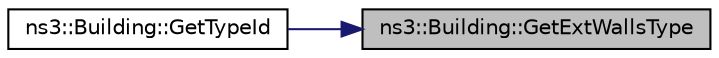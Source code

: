digraph "ns3::Building::GetExtWallsType"
{
 // LATEX_PDF_SIZE
  edge [fontname="Helvetica",fontsize="10",labelfontname="Helvetica",labelfontsize="10"];
  node [fontname="Helvetica",fontsize="10",shape=record];
  rankdir="RL";
  Node1 [label="ns3::Building::GetExtWallsType",height=0.2,width=0.4,color="black", fillcolor="grey75", style="filled", fontcolor="black",tooltip=" "];
  Node1 -> Node2 [dir="back",color="midnightblue",fontsize="10",style="solid",fontname="Helvetica"];
  Node2 [label="ns3::Building::GetTypeId",height=0.2,width=0.4,color="black", fillcolor="white", style="filled",URL="$classns3_1_1_building.html#ad8d823ade148dd17d8767427d1986d02",tooltip=" "];
}
